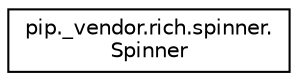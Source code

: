 digraph "Graphical Class Hierarchy"
{
 // LATEX_PDF_SIZE
  edge [fontname="Helvetica",fontsize="10",labelfontname="Helvetica",labelfontsize="10"];
  node [fontname="Helvetica",fontsize="10",shape=record];
  rankdir="LR";
  Node0 [label="pip._vendor.rich.spinner.\lSpinner",height=0.2,width=0.4,color="black", fillcolor="white", style="filled",URL="$classpip_1_1__vendor_1_1rich_1_1spinner_1_1Spinner.html",tooltip=" "];
}
